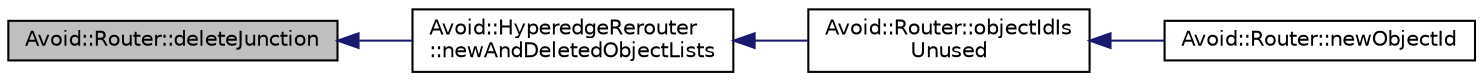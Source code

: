 digraph "Avoid::Router::deleteJunction"
{
  edge [fontname="Helvetica",fontsize="10",labelfontname="Helvetica",labelfontsize="10"];
  node [fontname="Helvetica",fontsize="10",shape=record];
  rankdir="LR";
  Node12 [label="Avoid::Router::deleteJunction",height=0.2,width=0.4,color="black", fillcolor="grey75", style="filled", fontcolor="black"];
  Node12 -> Node13 [dir="back",color="midnightblue",fontsize="10",style="solid",fontname="Helvetica"];
  Node13 [label="Avoid::HyperedgeRerouter\l::newAndDeletedObjectLists",height=0.2,width=0.4,color="black", fillcolor="white", style="filled",URL="$classAvoid_1_1HyperedgeRerouter.html#a3e1a1a6e00c57a6f0fcc5dbd2977bbc8",tooltip="Returns a HyperedgeNewAndDeletedObjectLists detailing the lists of junctions and connectors created a..."];
  Node13 -> Node14 [dir="back",color="midnightblue",fontsize="10",style="solid",fontname="Helvetica"];
  Node14 [label="Avoid::Router::objectIdIs\lUnused",height=0.2,width=0.4,color="black", fillcolor="white", style="filled",URL="$classAvoid_1_1Router.html#a8f36729c98e13e57d2c56c0d1facf86c",tooltip="Returns whether or not the given ID is already used. "];
  Node14 -> Node15 [dir="back",color="midnightblue",fontsize="10",style="solid",fontname="Helvetica"];
  Node15 [label="Avoid::Router::newObjectId",height=0.2,width=0.4,color="black", fillcolor="white", style="filled",URL="$classAvoid_1_1Router.html#a202c28fcb04f7af2183fe6849b4ce2f3",tooltip="Returns the object ID used for automatically generated objects, such as during hyperedge routing..."];
}
